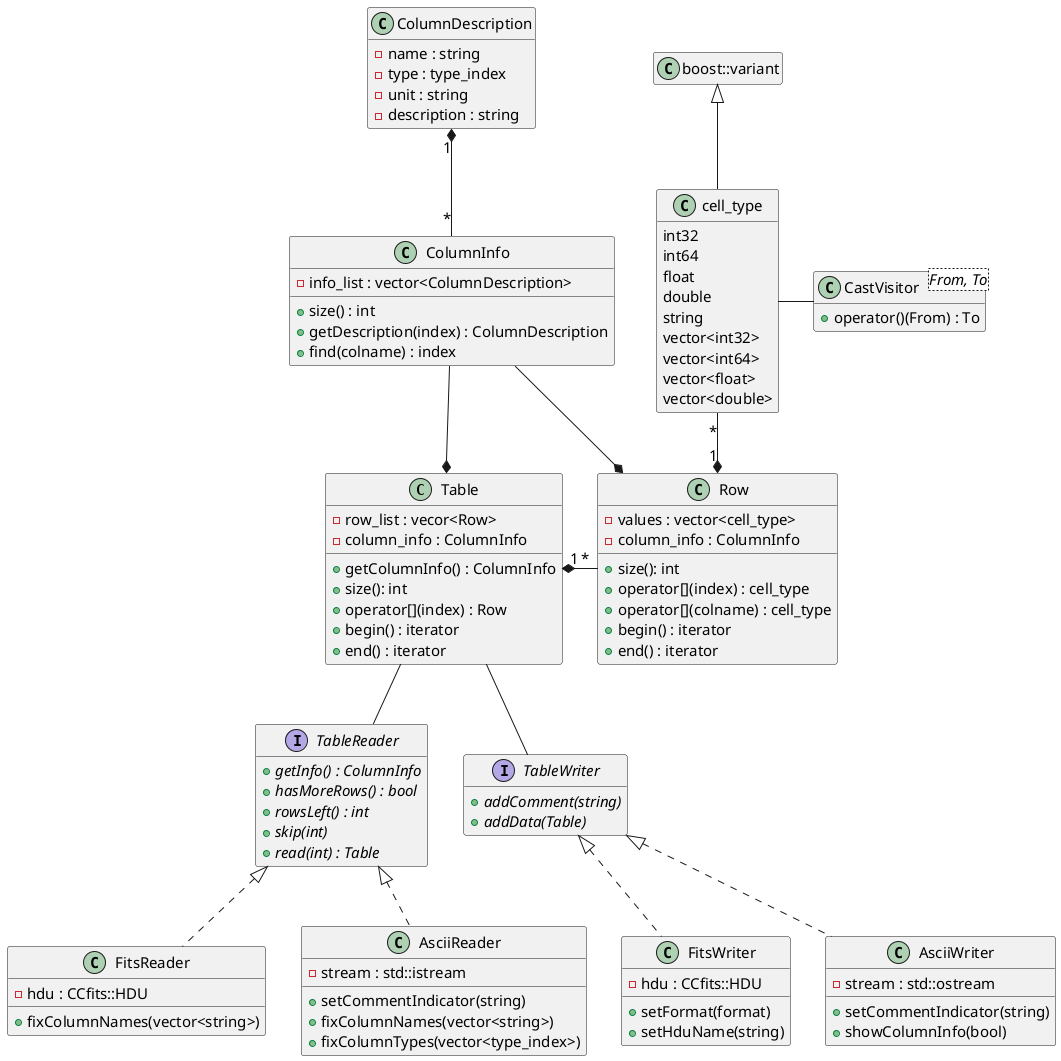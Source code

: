 

@startuml TableClassDiagram.png

skinparam defaultfontsize 15
'left to right direction

class Table {
    - row_list : vecor<Row>
    - column_info : ColumnInfo
    + getColumnInfo() : ColumnInfo
    + size(): int
    + operator[](index) : Row
    + begin() : iterator
    + end() : iterator
}

class Row {
    - values : vector<cell_type>
    - column_info : ColumnInfo
    + size(): int
    + operator[](index) : cell_type
    + operator[](colname) : cell_type
    + begin() : iterator
    + end() : iterator
}

class ColumnInfo {
    - info_list : vector<ColumnDescription>
    + size() : int
    + getDescription(index) : ColumnDescription
    + find(colname) : index
}

class ColumnDescription {
    - name : string
    - type : type_index
    - unit : string
    - description : string
}

class boost::variant {
}

class cell_type {
    int32
    int64
    float
    double
    string
    vector<int32>
    vector<int64>
    vector<float>
    vector<double>

}

class CastVisitor<From, To> {
    + operator()(From) : To
}

boost::variant <|-- cell_type
cell_type - CastVisitor
ColumnDescription "1" *-- "*" ColumnInfo
ColumnInfo --* Table
ColumnInfo --* Row
Table  "1" *- "*" Row
cell_type "*" --* "1" Row

interface TableReader {
    + {abstract} getInfo() : ColumnInfo
    + {abstract} hasMoreRows() : bool
    + {abstract} rowsLeft() : int
    + {abstract} skip(int)
    + {abstract} read(int) : Table
}

class FitsReader {
    - hdu : CCfits::HDU
    + fixColumnNames(vector<string>)
}

class AsciiReader {
    - stream : std::istream
    + setCommentIndicator(string)
    + fixColumnNames(vector<string>)
    + fixColumnTypes(vector<type_index>)
}

Table -- TableReader
TableReader <|.. FitsReader
TableReader <|.. AsciiReader

interface TableWriter {
    + {abstract} addComment(string)
    + {abstract} addData(Table)
}

class FitsWriter {
    - hdu : CCfits::HDU
    + setFormat(format)
    + setHduName(string)
}

class AsciiWriter {
    - stream : std::ostream
    + setCommentIndicator(string)
    + showColumnInfo(bool)
}

Table -- TableWriter
TableWriter <|.. FitsWriter
TableWriter <|.. AsciiWriter

TableWriter -[hidden]- FitsReader
TableWriter -[hidden]- AsciiReader

hide empty fields
hide empty methods

@enduml
